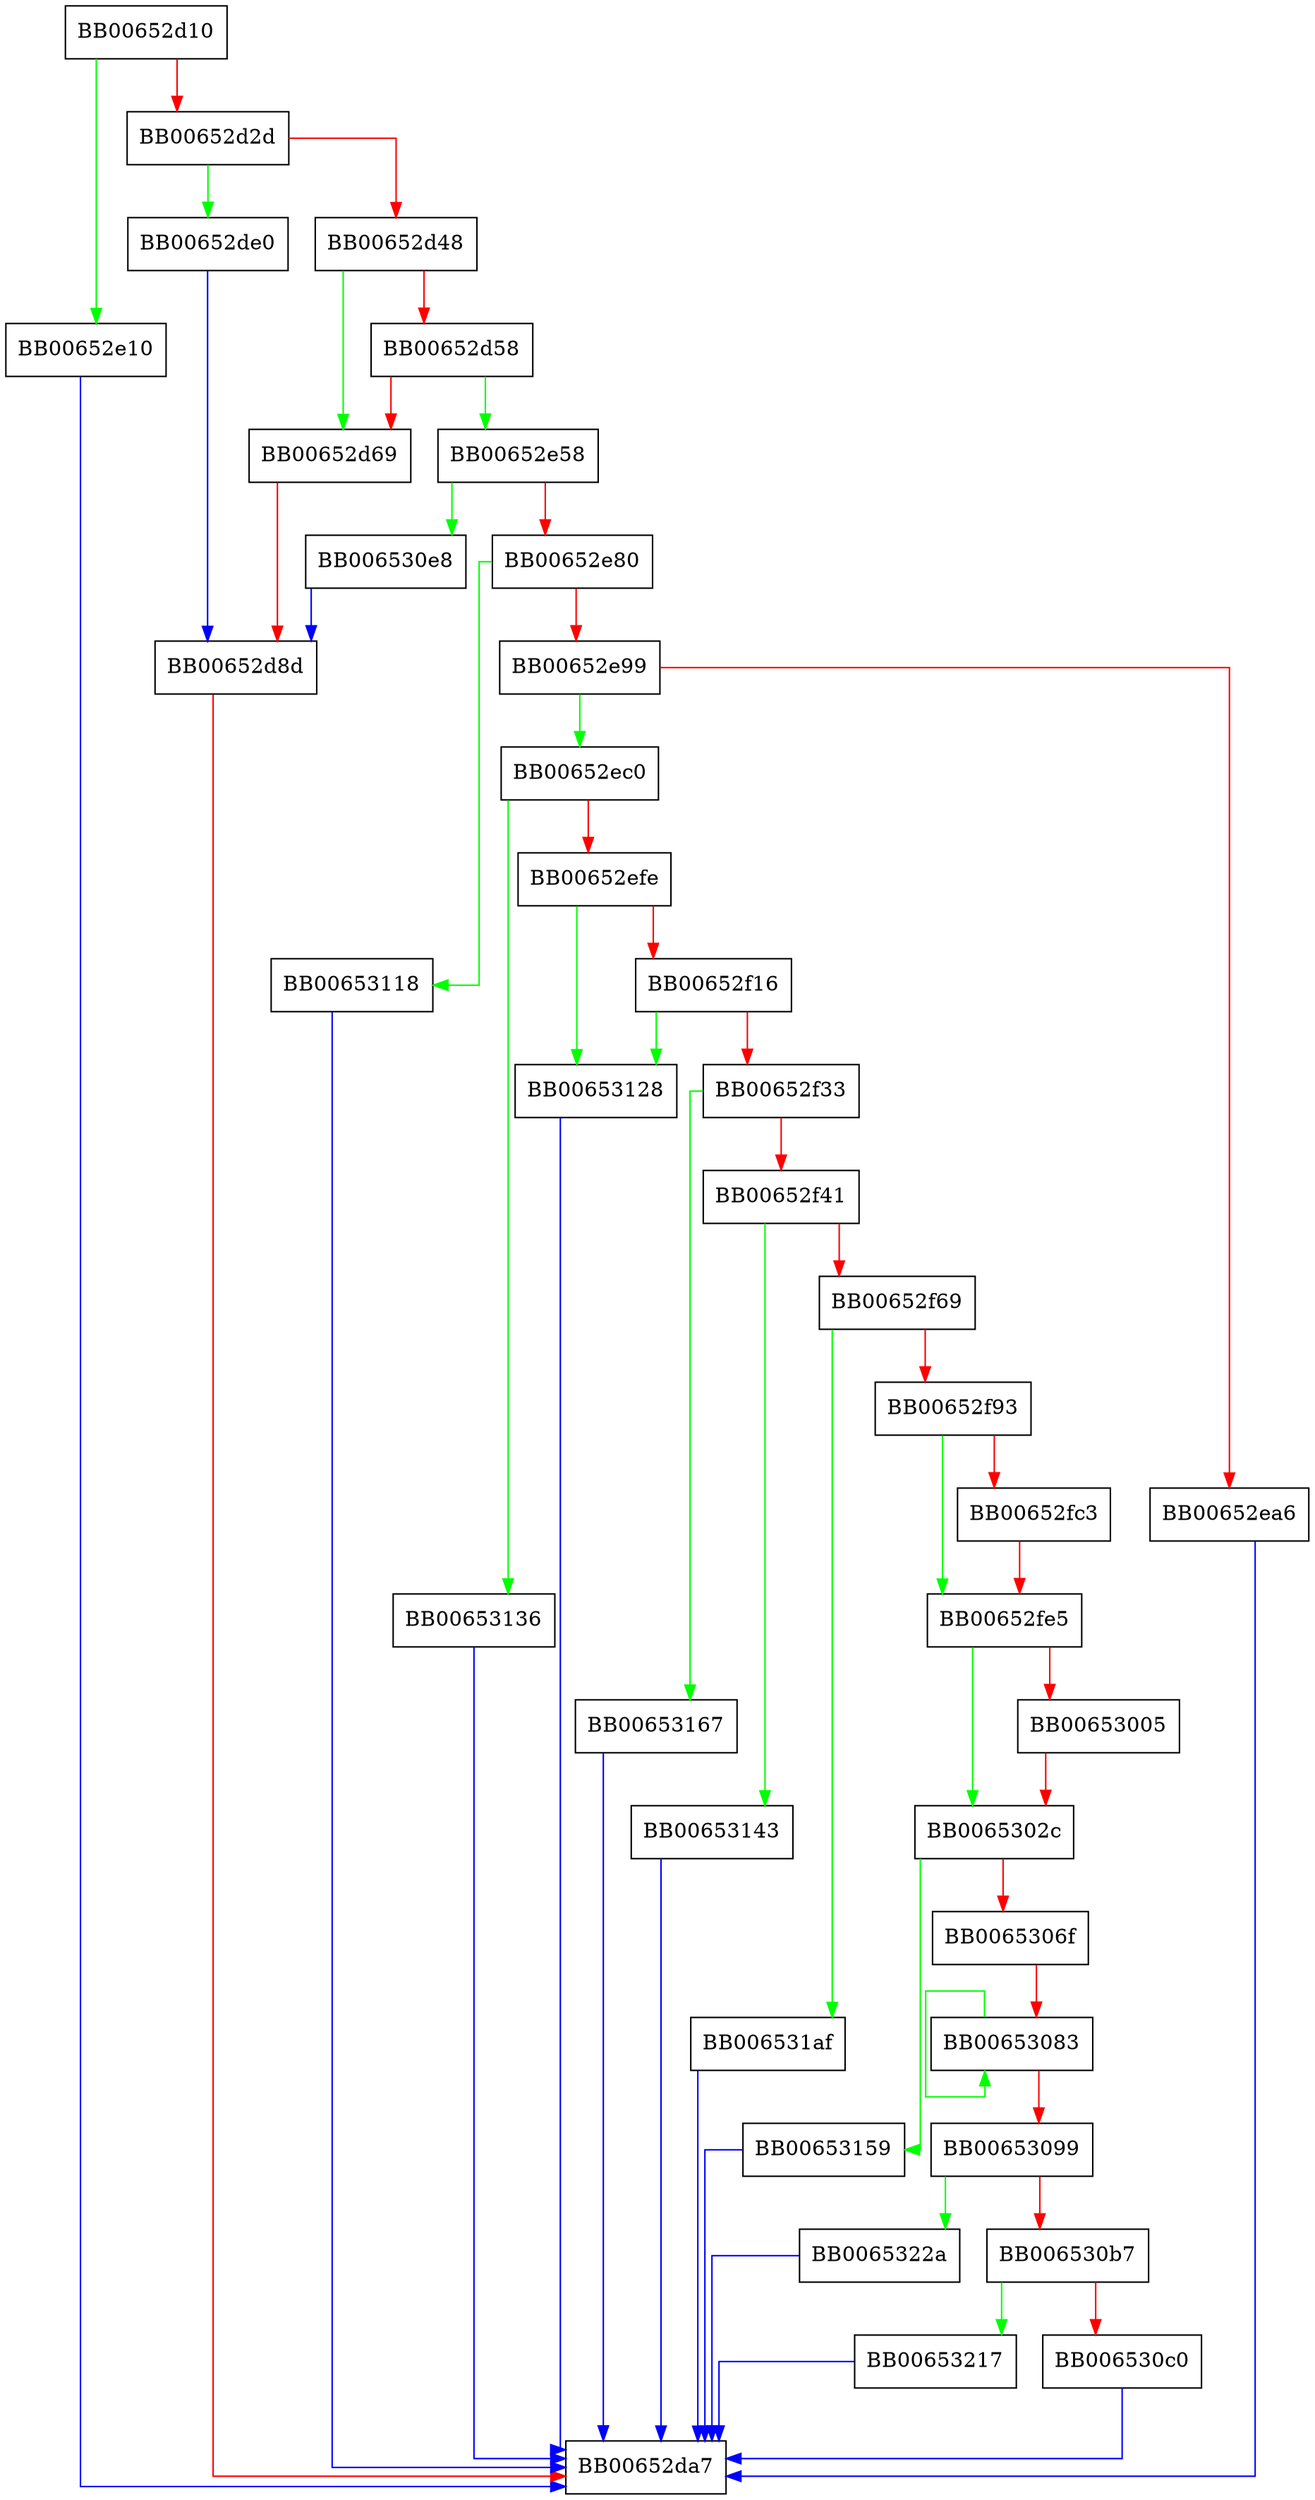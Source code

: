 digraph TS_RESP_verify_signature {
  node [shape="box"];
  graph [splines=ortho];
  BB00652d10 -> BB00652e10 [color="green"];
  BB00652d10 -> BB00652d2d [color="red"];
  BB00652d2d -> BB00652de0 [color="green"];
  BB00652d2d -> BB00652d48 [color="red"];
  BB00652d48 -> BB00652d69 [color="green"];
  BB00652d48 -> BB00652d58 [color="red"];
  BB00652d58 -> BB00652e58 [color="green"];
  BB00652d58 -> BB00652d69 [color="red"];
  BB00652d69 -> BB00652d8d [color="red"];
  BB00652d8d -> BB00652da7 [color="red"];
  BB00652de0 -> BB00652d8d [color="blue"];
  BB00652e10 -> BB00652da7 [color="blue"];
  BB00652e58 -> BB006530e8 [color="green"];
  BB00652e58 -> BB00652e80 [color="red"];
  BB00652e80 -> BB00653118 [color="green"];
  BB00652e80 -> BB00652e99 [color="red"];
  BB00652e99 -> BB00652ec0 [color="green"];
  BB00652e99 -> BB00652ea6 [color="red"];
  BB00652ea6 -> BB00652da7 [color="blue"];
  BB00652ec0 -> BB00653136 [color="green"];
  BB00652ec0 -> BB00652efe [color="red"];
  BB00652efe -> BB00653128 [color="green"];
  BB00652efe -> BB00652f16 [color="red"];
  BB00652f16 -> BB00653128 [color="green"];
  BB00652f16 -> BB00652f33 [color="red"];
  BB00652f33 -> BB00653167 [color="green"];
  BB00652f33 -> BB00652f41 [color="red"];
  BB00652f41 -> BB00653143 [color="green"];
  BB00652f41 -> BB00652f69 [color="red"];
  BB00652f69 -> BB006531af [color="green"];
  BB00652f69 -> BB00652f93 [color="red"];
  BB00652f93 -> BB00652fe5 [color="green"];
  BB00652f93 -> BB00652fc3 [color="red"];
  BB00652fc3 -> BB00652fe5 [color="red"];
  BB00652fe5 -> BB0065302c [color="green"];
  BB00652fe5 -> BB00653005 [color="red"];
  BB00653005 -> BB0065302c [color="red"];
  BB0065302c -> BB00653159 [color="green"];
  BB0065302c -> BB0065306f [color="red"];
  BB0065306f -> BB00653083 [color="red"];
  BB00653083 -> BB00653083 [color="green"];
  BB00653083 -> BB00653099 [color="red"];
  BB00653099 -> BB0065322a [color="green"];
  BB00653099 -> BB006530b7 [color="red"];
  BB006530b7 -> BB00653217 [color="green"];
  BB006530b7 -> BB006530c0 [color="red"];
  BB006530c0 -> BB00652da7 [color="blue"];
  BB006530e8 -> BB00652d8d [color="blue"];
  BB00653118 -> BB00652da7 [color="blue"];
  BB00653128 -> BB00652da7 [color="blue"];
  BB00653136 -> BB00652da7 [color="blue"];
  BB00653143 -> BB00652da7 [color="blue"];
  BB00653159 -> BB00652da7 [color="blue"];
  BB00653167 -> BB00652da7 [color="blue"];
  BB006531af -> BB00652da7 [color="blue"];
  BB00653217 -> BB00652da7 [color="blue"];
  BB0065322a -> BB00652da7 [color="blue"];
}